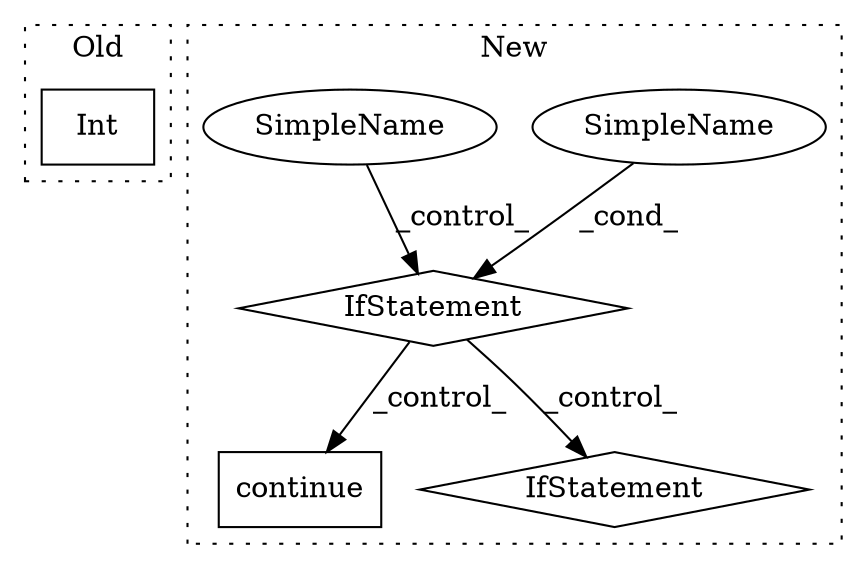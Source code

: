 digraph G {
subgraph cluster0 {
1 [label="Int" a="32" s="2228,2238" l="4,1" shape="box"];
label = "Old";
style="dotted";
}
subgraph cluster1 {
2 [label="continue" a="18" s="2396" l="9" shape="box"];
3 [label="IfStatement" a="25" s="2370,2380" l="4,2" shape="diamond"];
4 [label="SimpleName" a="42" s="" l="" shape="ellipse"];
5 [label="SimpleName" a="42" s="" l="" shape="ellipse"];
6 [label="IfStatement" a="25" s="2582" l="34" shape="diamond"];
label = "New";
style="dotted";
}
3 -> 2 [label="_control_"];
3 -> 6 [label="_control_"];
4 -> 3 [label="_cond_"];
5 -> 3 [label="_control_"];
}